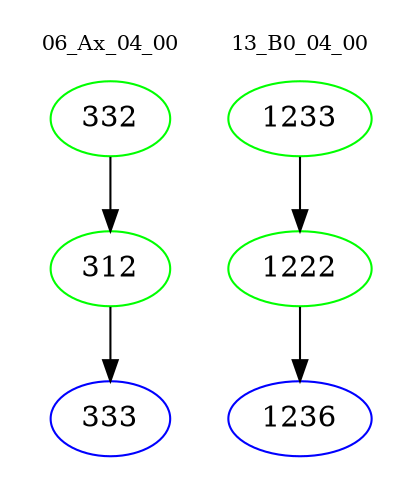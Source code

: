 digraph{
subgraph cluster_0 {
color = white
label = "06_Ax_04_00";
fontsize=10;
T0_332 [label="332", color="green"]
T0_332 -> T0_312 [color="black"]
T0_312 [label="312", color="green"]
T0_312 -> T0_333 [color="black"]
T0_333 [label="333", color="blue"]
}
subgraph cluster_1 {
color = white
label = "13_B0_04_00";
fontsize=10;
T1_1233 [label="1233", color="green"]
T1_1233 -> T1_1222 [color="black"]
T1_1222 [label="1222", color="green"]
T1_1222 -> T1_1236 [color="black"]
T1_1236 [label="1236", color="blue"]
}
}
